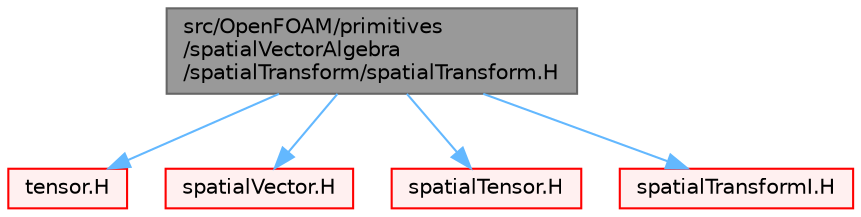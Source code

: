digraph "src/OpenFOAM/primitives/spatialVectorAlgebra/spatialTransform/spatialTransform.H"
{
 // LATEX_PDF_SIZE
  bgcolor="transparent";
  edge [fontname=Helvetica,fontsize=10,labelfontname=Helvetica,labelfontsize=10];
  node [fontname=Helvetica,fontsize=10,shape=box,height=0.2,width=0.4];
  Node1 [id="Node000001",label="src/OpenFOAM/primitives\l/spatialVectorAlgebra\l/spatialTransform/spatialTransform.H",height=0.2,width=0.4,color="gray40", fillcolor="grey60", style="filled", fontcolor="black",tooltip=" "];
  Node1 -> Node2 [id="edge1_Node000001_Node000002",color="steelblue1",style="solid",tooltip=" "];
  Node2 [id="Node000002",label="tensor.H",height=0.2,width=0.4,color="red", fillcolor="#FFF0F0", style="filled",URL="$tensor_8H.html",tooltip=" "];
  Node1 -> Node94 [id="edge2_Node000001_Node000094",color="steelblue1",style="solid",tooltip=" "];
  Node94 [id="Node000094",label="spatialVector.H",height=0.2,width=0.4,color="red", fillcolor="#FFF0F0", style="filled",URL="$spatialVector_8H.html",tooltip=" "];
  Node1 -> Node97 [id="edge3_Node000001_Node000097",color="steelblue1",style="solid",tooltip=" "];
  Node97 [id="Node000097",label="spatialTensor.H",height=0.2,width=0.4,color="red", fillcolor="#FFF0F0", style="filled",URL="$spatialTensor_8H.html",tooltip=" "];
  Node1 -> Node100 [id="edge4_Node000001_Node000100",color="steelblue1",style="solid",tooltip=" "];
  Node100 [id="Node000100",label="spatialTransformI.H",height=0.2,width=0.4,color="red", fillcolor="#FFF0F0", style="filled",URL="$spatialTransformI_8H.html",tooltip=" "];
}
